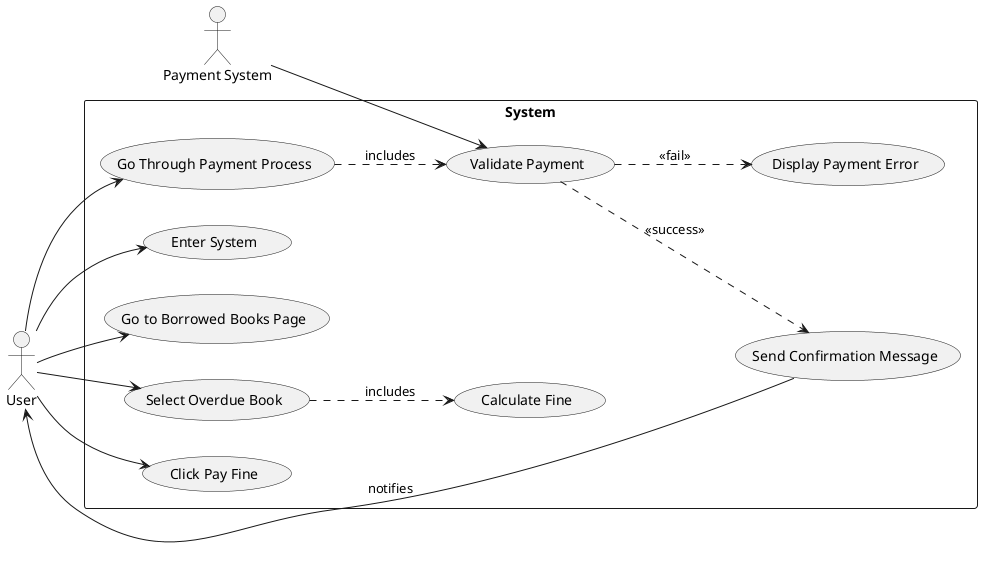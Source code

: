 @startuml
actor :User:
actor :Payment System: as pay
left to right direction


rectangle "System" {
    (Enter System) as enter
    (Go to Borrowed Books Page) as go
    (Select Overdue Book) as select
    (Calculate Fine) as cal
    (Click Pay Fine) as click
    (Go Through Payment Process) as process
    (Validate Payment) as valid
    (Send Confirmation Message) as confirm
    (Display Payment Error) as error
}
User --> enter
User --> go
User --> select

select ..> cal : includes


User --> click
User --> process

process ..> valid : includes
pay --> valid
valid ..> confirm : <<success>>
valid ..> error : <<fail>>

User <-- confirm : notifies
@enduml
